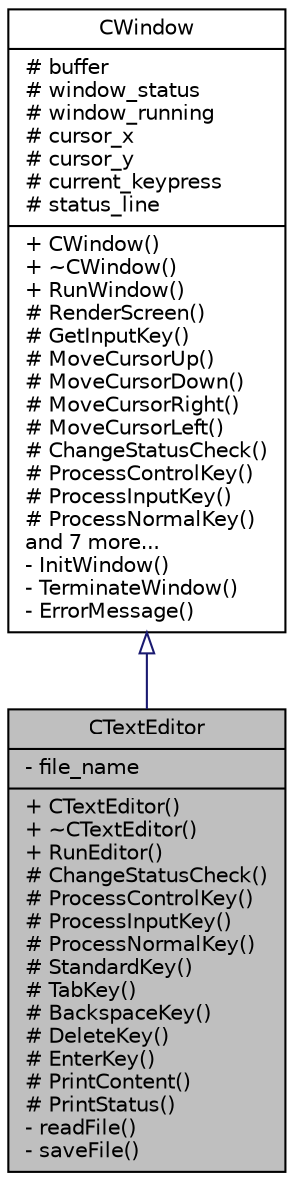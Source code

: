 digraph "CTextEditor"
{
 // LATEX_PDF_SIZE
  edge [fontname="Helvetica",fontsize="10",labelfontname="Helvetica",labelfontsize="10"];
  node [fontname="Helvetica",fontsize="10",shape=record];
  Node1 [label="{CTextEditor\n|- file_name\l|+ CTextEditor()\l+ ~CTextEditor()\l+ RunEditor()\l# ChangeStatusCheck()\l# ProcessControlKey()\l# ProcessInputKey()\l# ProcessNormalKey()\l# StandardKey()\l# TabKey()\l# BackspaceKey()\l# DeleteKey()\l# EnterKey()\l# PrintContent()\l# PrintStatus()\l- readFile()\l- saveFile()\l}",height=0.2,width=0.4,color="black", fillcolor="grey75", style="filled", fontcolor="black",tooltip="This class is a Text Editor with all its functions."];
  Node2 -> Node1 [dir="back",color="midnightblue",fontsize="10",style="solid",arrowtail="onormal",fontname="Helvetica"];
  Node2 [label="{CWindow\n|# buffer\l# window_status\l# window_running\l# cursor_x\l# cursor_y\l# current_keypress\l# status_line\l|+ CWindow()\l+ ~CWindow()\l+ RunWindow()\l# RenderScreen()\l# GetInputKey()\l# MoveCursorUp()\l# MoveCursorDown()\l# MoveCursorRight()\l# MoveCursorLeft()\l# ChangeStatusCheck()\l# ProcessControlKey()\l# ProcessInputKey()\l# ProcessNormalKey()\land 7 more...\l- InitWindow()\l- TerminateWindow()\l- ErrorMessage()\l}",height=0.2,width=0.4,color="black", fillcolor="white", style="filled",URL="$classCWindow.html",tooltip="This class is used for Text Editor. It's the main window and it's functions. Also handles the ncurses..."];
}
